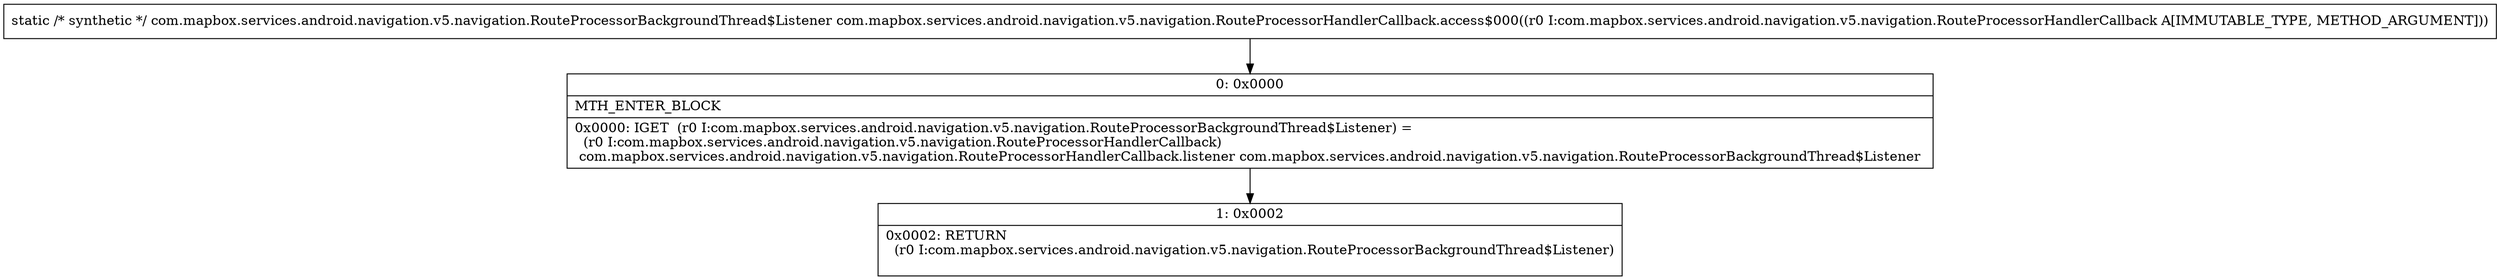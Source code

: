 digraph "CFG forcom.mapbox.services.android.navigation.v5.navigation.RouteProcessorHandlerCallback.access$000(Lcom\/mapbox\/services\/android\/navigation\/v5\/navigation\/RouteProcessorHandlerCallback;)Lcom\/mapbox\/services\/android\/navigation\/v5\/navigation\/RouteProcessorBackgroundThread$Listener;" {
Node_0 [shape=record,label="{0\:\ 0x0000|MTH_ENTER_BLOCK\l|0x0000: IGET  (r0 I:com.mapbox.services.android.navigation.v5.navigation.RouteProcessorBackgroundThread$Listener) = \l  (r0 I:com.mapbox.services.android.navigation.v5.navigation.RouteProcessorHandlerCallback)\l com.mapbox.services.android.navigation.v5.navigation.RouteProcessorHandlerCallback.listener com.mapbox.services.android.navigation.v5.navigation.RouteProcessorBackgroundThread$Listener \l}"];
Node_1 [shape=record,label="{1\:\ 0x0002|0x0002: RETURN  \l  (r0 I:com.mapbox.services.android.navigation.v5.navigation.RouteProcessorBackgroundThread$Listener)\l \l}"];
MethodNode[shape=record,label="{static \/* synthetic *\/ com.mapbox.services.android.navigation.v5.navigation.RouteProcessorBackgroundThread$Listener com.mapbox.services.android.navigation.v5.navigation.RouteProcessorHandlerCallback.access$000((r0 I:com.mapbox.services.android.navigation.v5.navigation.RouteProcessorHandlerCallback A[IMMUTABLE_TYPE, METHOD_ARGUMENT])) }"];
MethodNode -> Node_0;
Node_0 -> Node_1;
}

